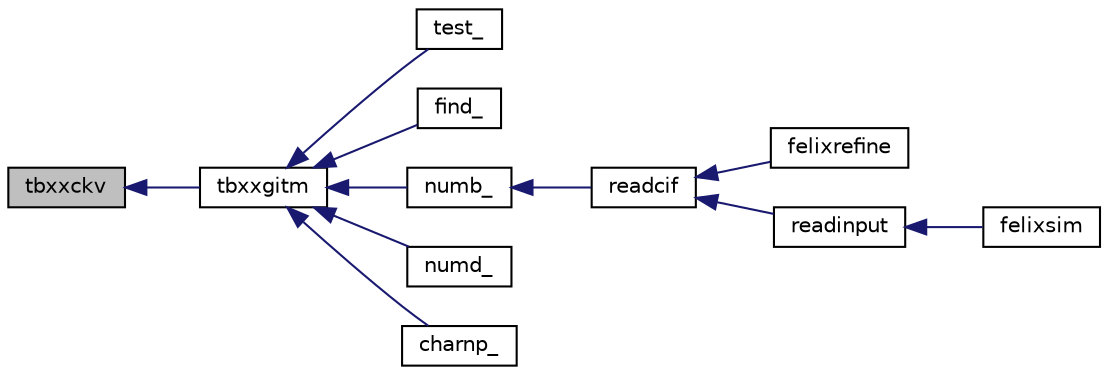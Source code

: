 digraph "tbxxckv"
{
  edge [fontname="Helvetica",fontsize="10",labelfontname="Helvetica",labelfontsize="10"];
  node [fontname="Helvetica",fontsize="10",shape=record];
  rankdir="LR";
  Node1 [label="tbxxckv",height=0.2,width=0.4,color="black", fillcolor="grey75", style="filled", fontcolor="black"];
  Node1 -> Node2 [dir="back",color="midnightblue",fontsize="10",style="solid",fontname="Helvetica"];
  Node2 [label="tbxxgitm",height=0.2,width=0.4,color="black", fillcolor="white", style="filled",URL="$ciftbx_8f.html#a39d2614384d61dc867b06c6bea0fa00c"];
  Node2 -> Node3 [dir="back",color="midnightblue",fontsize="10",style="solid",fontname="Helvetica"];
  Node3 [label="test_",height=0.2,width=0.4,color="black", fillcolor="white", style="filled",URL="$ciftbx_8f.html#a7bf11278540621a732ea9c62c37f39d4"];
  Node2 -> Node4 [dir="back",color="midnightblue",fontsize="10",style="solid",fontname="Helvetica"];
  Node4 [label="find_",height=0.2,width=0.4,color="black", fillcolor="white", style="filled",URL="$ciftbx_8f.html#a30b628eee0628904dba9c686a8ee7178"];
  Node2 -> Node5 [dir="back",color="midnightblue",fontsize="10",style="solid",fontname="Helvetica"];
  Node5 [label="numb_",height=0.2,width=0.4,color="black", fillcolor="white", style="filled",URL="$ciftbx_8f.html#a52533b45df7c78e9d743147a4ed381f3"];
  Node5 -> Node6 [dir="back",color="midnightblue",fontsize="10",style="solid",fontname="Helvetica"];
  Node6 [label="readcif",height=0.2,width=0.4,color="black", fillcolor="white", style="filled",URL="$readcif_8f90.html#a851b318f1c18608adf2b40ba20d10014"];
  Node6 -> Node7 [dir="back",color="midnightblue",fontsize="10",style="solid",fontname="Helvetica"];
  Node7 [label="felixrefine",height=0.2,width=0.4,color="black", fillcolor="white", style="filled",URL="$felixrefine_8f90.html#aecbf263fc9c06070ed63b7a31c76bbef"];
  Node6 -> Node8 [dir="back",color="midnightblue",fontsize="10",style="solid",fontname="Helvetica"];
  Node8 [label="readinput",height=0.2,width=0.4,color="black", fillcolor="white", style="filled",URL="$readinput_8f90.html#a87d0c2ec1671e34d4efcabf08db9d396"];
  Node8 -> Node9 [dir="back",color="midnightblue",fontsize="10",style="solid",fontname="Helvetica"];
  Node9 [label="felixsim",height=0.2,width=0.4,color="black", fillcolor="white", style="filled",URL="$felixsim_8f90.html#ad36d8d5ddad66820866e3d05a4c66144"];
  Node2 -> Node10 [dir="back",color="midnightblue",fontsize="10",style="solid",fontname="Helvetica"];
  Node10 [label="numd_",height=0.2,width=0.4,color="black", fillcolor="white", style="filled",URL="$ciftbx_8f.html#a321db51a9a1b39f96c345271b840e3ca"];
  Node2 -> Node11 [dir="back",color="midnightblue",fontsize="10",style="solid",fontname="Helvetica"];
  Node11 [label="charnp_",height=0.2,width=0.4,color="black", fillcolor="white", style="filled",URL="$ciftbx_8f.html#a4c9835444462b49efe9e7b8cbe54beb1"];
}
